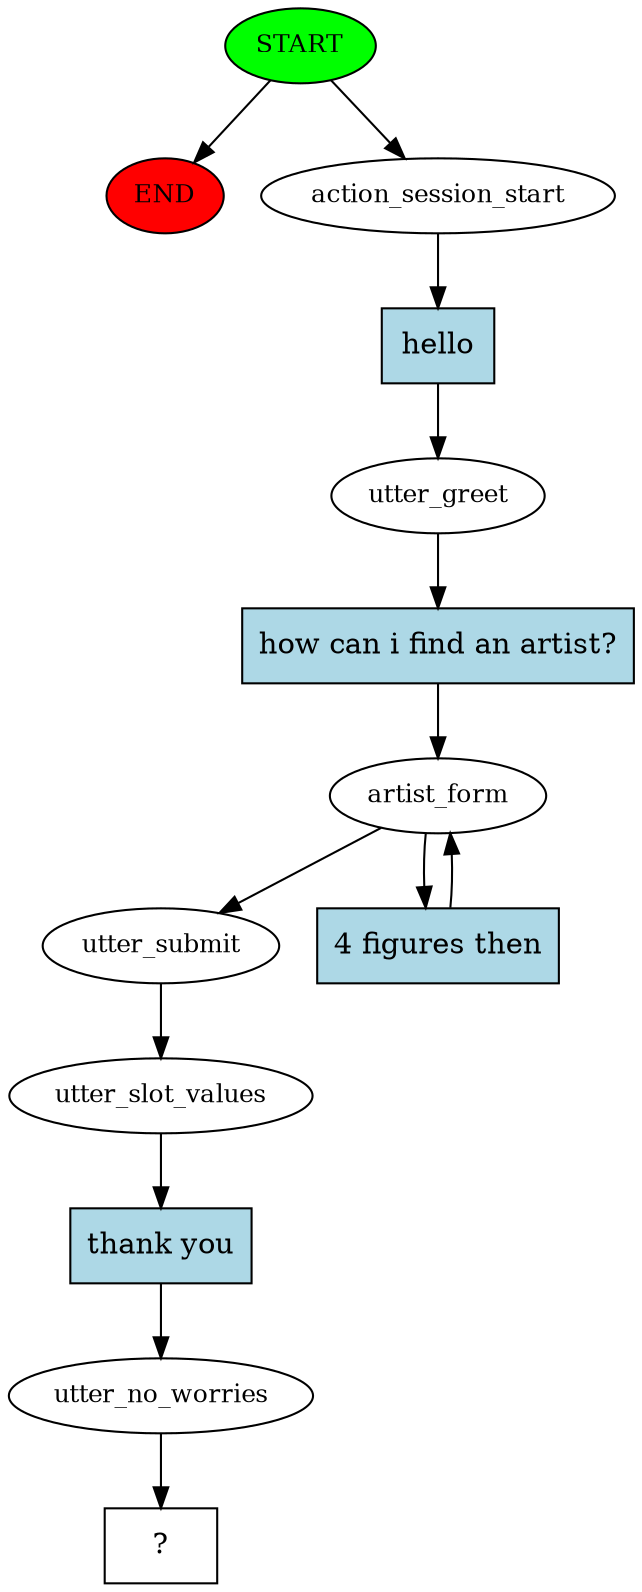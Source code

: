 digraph  {
0 [class="start active", fillcolor=green, fontsize=12, label=START, style=filled];
"-1" [class=end, fillcolor=red, fontsize=12, label=END, style=filled];
1 [class=active, fontsize=12, label=action_session_start];
2 [class=active, fontsize=12, label=utter_greet];
3 [class=active, fontsize=12, label=artist_form];
8 [class=active, fontsize=12, label=utter_submit];
9 [class=active, fontsize=12, label=utter_slot_values];
10 [class=active, fontsize=12, label=utter_no_worries];
11 [class="intent dashed active", label="  ?  ", shape=rect];
12 [class="intent active", fillcolor=lightblue, label=hello, shape=rect, style=filled];
13 [class="intent active", fillcolor=lightblue, label="how can i find an artist?", shape=rect, style=filled];
14 [class="intent active", fillcolor=lightblue, label="4 figures then", shape=rect, style=filled];
15 [class="intent active", fillcolor=lightblue, label="thank you", shape=rect, style=filled];
0 -> "-1"  [class="", key=NONE, label=""];
0 -> 1  [class=active, key=NONE, label=""];
1 -> 12  [class=active, key=0];
2 -> 13  [class=active, key=0];
3 -> 8  [class=active, key=NONE, label=""];
3 -> 14  [class=active, key=0];
8 -> 9  [class=active, key=NONE, label=""];
9 -> 15  [class=active, key=0];
10 -> 11  [class=active, key=NONE, label=""];
12 -> 2  [class=active, key=0];
13 -> 3  [class=active, key=0];
14 -> 3  [class=active, key=0];
15 -> 10  [class=active, key=0];
}

